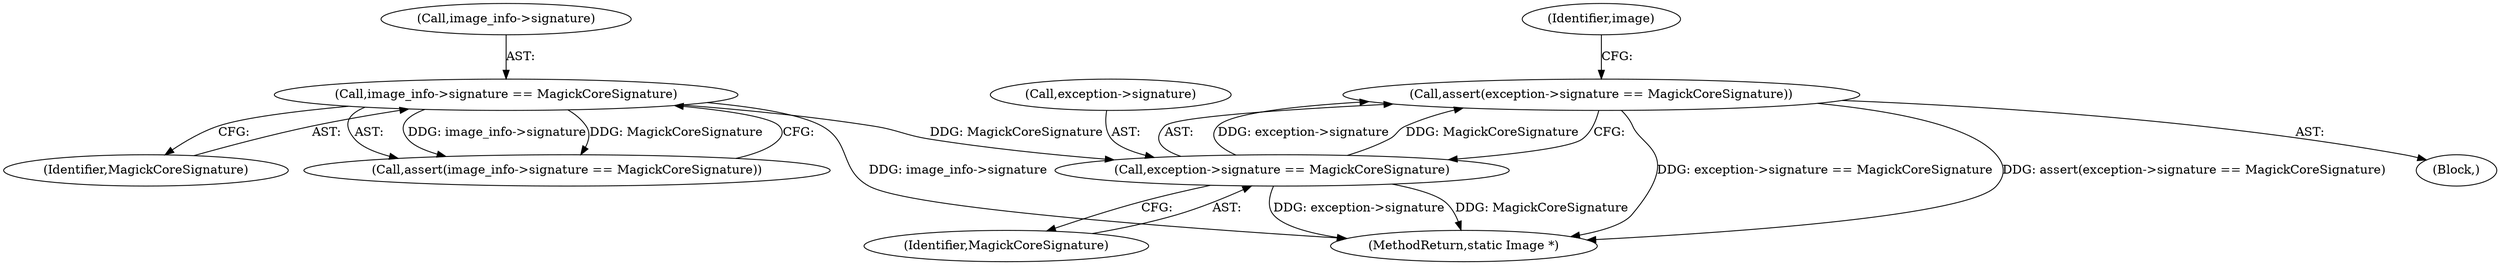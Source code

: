 digraph "0_ImageMagick_198fffab4daf8aea88badd9c629350e5b26ec32f@API" {
"1000158" [label="(Call,assert(exception->signature == MagickCoreSignature))"];
"1000159" [label="(Call,exception->signature == MagickCoreSignature)"];
"1000132" [label="(Call,image_info->signature == MagickCoreSignature)"];
"1000136" [label="(Identifier,MagickCoreSignature)"];
"1000131" [label="(Call,assert(image_info->signature == MagickCoreSignature))"];
"1000132" [label="(Call,image_info->signature == MagickCoreSignature)"];
"1001057" [label="(MethodReturn,static Image *)"];
"1000160" [label="(Call,exception->signature)"];
"1000114" [label="(Block,)"];
"1000133" [label="(Call,image_info->signature)"];
"1000158" [label="(Call,assert(exception->signature == MagickCoreSignature))"];
"1000159" [label="(Call,exception->signature == MagickCoreSignature)"];
"1000165" [label="(Identifier,image)"];
"1000163" [label="(Identifier,MagickCoreSignature)"];
"1000158" -> "1000114"  [label="AST: "];
"1000158" -> "1000159"  [label="CFG: "];
"1000159" -> "1000158"  [label="AST: "];
"1000165" -> "1000158"  [label="CFG: "];
"1000158" -> "1001057"  [label="DDG: exception->signature == MagickCoreSignature"];
"1000158" -> "1001057"  [label="DDG: assert(exception->signature == MagickCoreSignature)"];
"1000159" -> "1000158"  [label="DDG: exception->signature"];
"1000159" -> "1000158"  [label="DDG: MagickCoreSignature"];
"1000159" -> "1000163"  [label="CFG: "];
"1000160" -> "1000159"  [label="AST: "];
"1000163" -> "1000159"  [label="AST: "];
"1000159" -> "1001057"  [label="DDG: exception->signature"];
"1000159" -> "1001057"  [label="DDG: MagickCoreSignature"];
"1000132" -> "1000159"  [label="DDG: MagickCoreSignature"];
"1000132" -> "1000131"  [label="AST: "];
"1000132" -> "1000136"  [label="CFG: "];
"1000133" -> "1000132"  [label="AST: "];
"1000136" -> "1000132"  [label="AST: "];
"1000131" -> "1000132"  [label="CFG: "];
"1000132" -> "1001057"  [label="DDG: image_info->signature"];
"1000132" -> "1000131"  [label="DDG: image_info->signature"];
"1000132" -> "1000131"  [label="DDG: MagickCoreSignature"];
}
